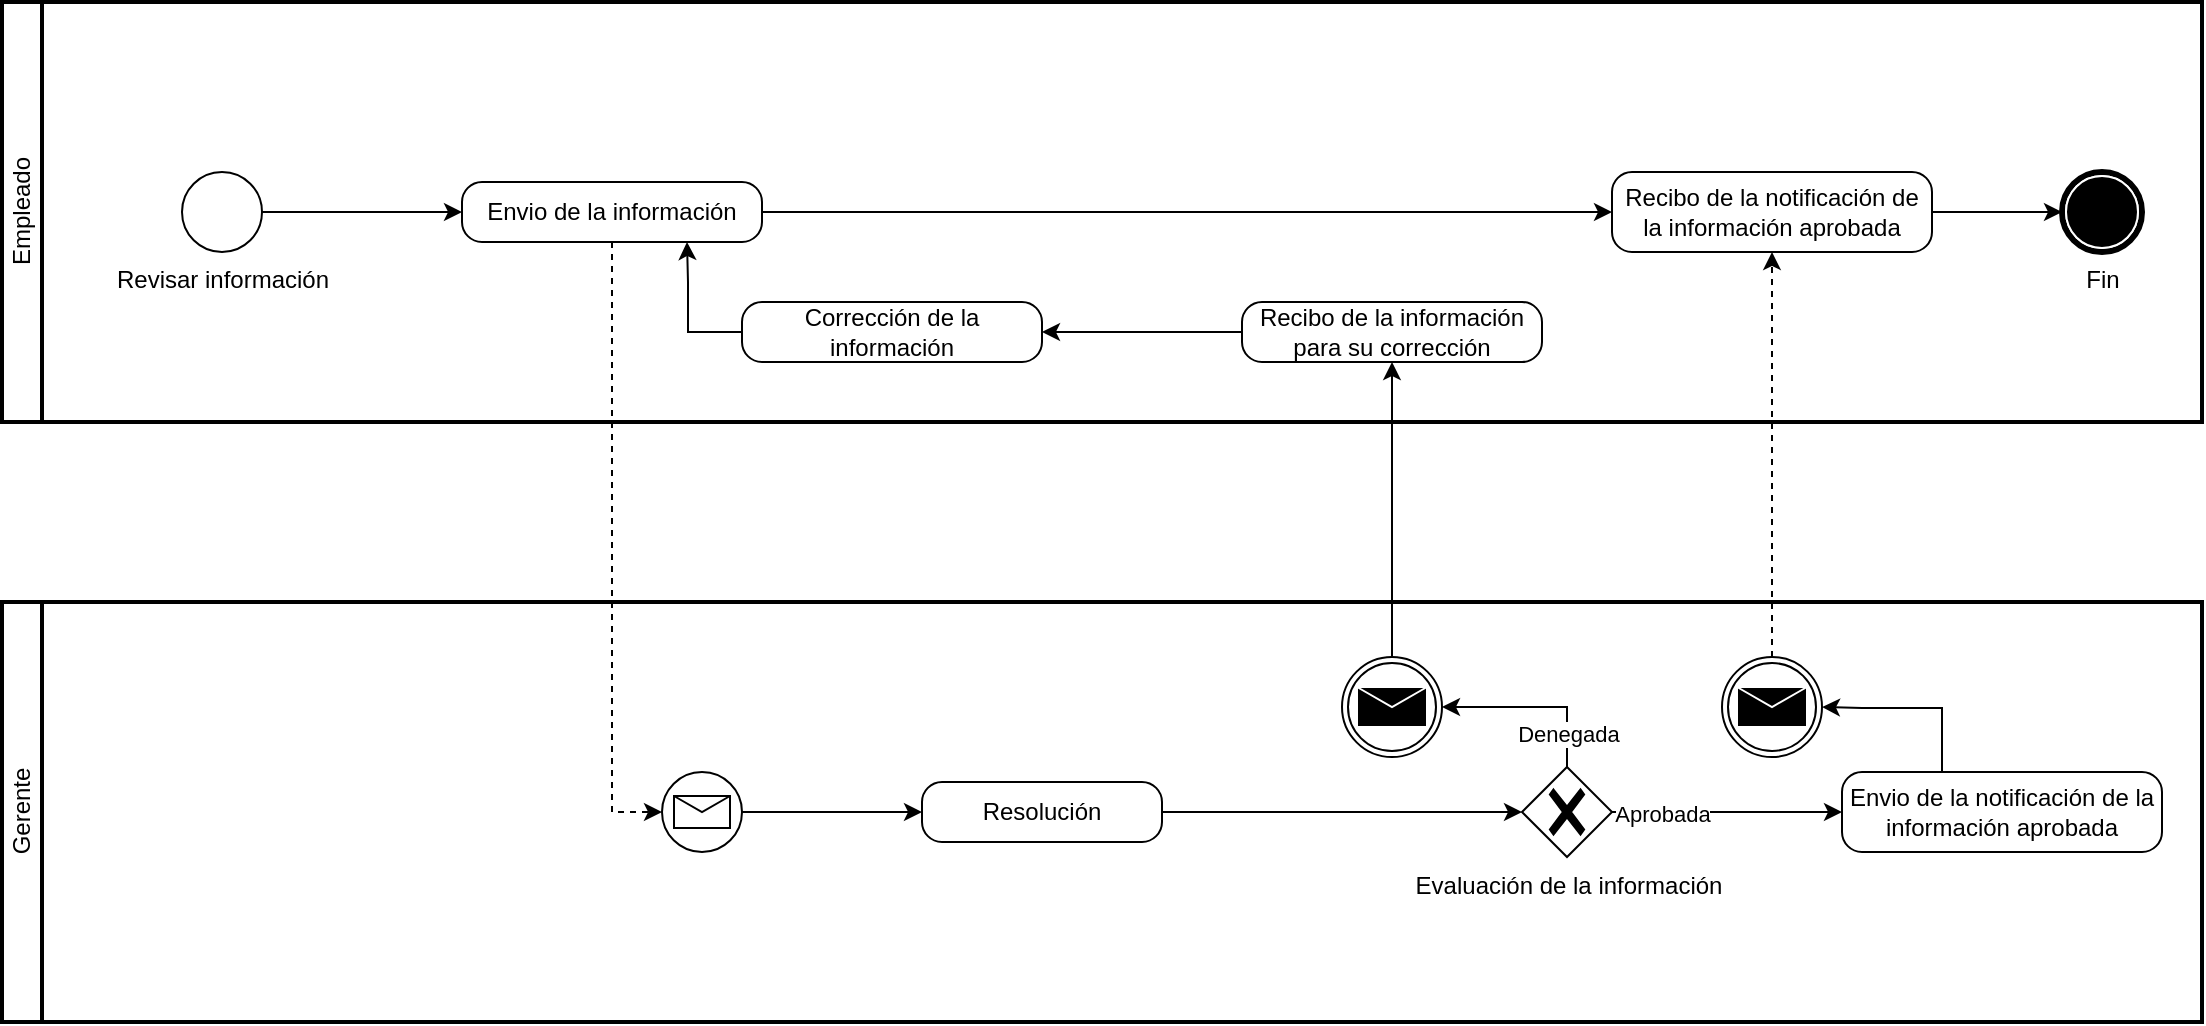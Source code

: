 <mxfile version="20.5.1" type="device"><diagram id="LAzwfcu-vlzIW42rZlbN" name="Página-1"><mxGraphModel dx="1348" dy="793" grid="1" gridSize="10" guides="1" tooltips="1" connect="1" arrows="1" fold="1" page="1" pageScale="1" pageWidth="827" pageHeight="1169" math="0" shadow="0"><root><mxCell id="0"/><mxCell id="1" parent="0"/><mxCell id="_ooRiR-gLwbK_bYl9_An-1" value="Empleado" style="swimlane;html=1;startSize=20;fontStyle=0;collapsible=0;horizontal=0;swimlaneLine=1;swimlaneFillColor=#ffffff;strokeWidth=2;" parent="1" vertex="1"><mxGeometry x="60" y="290" width="1100" height="210" as="geometry"/></mxCell><mxCell id="_ooRiR-gLwbK_bYl9_An-6" style="edgeStyle=orthogonalEdgeStyle;rounded=0;orthogonalLoop=1;jettySize=auto;html=1;entryX=0;entryY=0.5;entryDx=0;entryDy=0;entryPerimeter=0;" parent="_ooRiR-gLwbK_bYl9_An-1" source="_ooRiR-gLwbK_bYl9_An-2" target="_ooRiR-gLwbK_bYl9_An-5" edge="1"><mxGeometry relative="1" as="geometry"/></mxCell><mxCell id="_ooRiR-gLwbK_bYl9_An-2" value="Revisar información" style="points=[[0.145,0.145,0],[0.5,0,0],[0.855,0.145,0],[1,0.5,0],[0.855,0.855,0],[0.5,1,0],[0.145,0.855,0],[0,0.5,0]];shape=mxgraph.bpmn.event;html=1;verticalLabelPosition=bottom;labelBackgroundColor=#ffffff;verticalAlign=top;align=center;perimeter=ellipsePerimeter;outlineConnect=0;aspect=fixed;outline=standard;symbol=general;" parent="_ooRiR-gLwbK_bYl9_An-1" vertex="1"><mxGeometry x="90" y="85" width="40" height="40" as="geometry"/></mxCell><mxCell id="_ooRiR-gLwbK_bYl9_An-28" style="edgeStyle=orthogonalEdgeStyle;rounded=0;orthogonalLoop=1;jettySize=auto;html=1;entryX=0;entryY=0.5;entryDx=0;entryDy=0;entryPerimeter=0;" parent="_ooRiR-gLwbK_bYl9_An-1" source="_ooRiR-gLwbK_bYl9_An-5" target="_ooRiR-gLwbK_bYl9_An-26" edge="1"><mxGeometry relative="1" as="geometry"/></mxCell><mxCell id="_ooRiR-gLwbK_bYl9_An-5" value="Envio de la información" style="points=[[0.25,0,0],[0.5,0,0],[0.75,0,0],[1,0.25,0],[1,0.5,0],[1,0.75,0],[0.75,1,0],[0.5,1,0],[0.25,1,0],[0,0.75,0],[0,0.5,0],[0,0.25,0]];shape=mxgraph.bpmn.task;whiteSpace=wrap;rectStyle=rounded;size=10;taskMarker=abstract;" parent="_ooRiR-gLwbK_bYl9_An-1" vertex="1"><mxGeometry x="230" y="90" width="150" height="30" as="geometry"/></mxCell><mxCell id="_ooRiR-gLwbK_bYl9_An-30" style="edgeStyle=orthogonalEdgeStyle;rounded=0;orthogonalLoop=1;jettySize=auto;html=1;entryX=1;entryY=0.5;entryDx=0;entryDy=0;entryPerimeter=0;" parent="_ooRiR-gLwbK_bYl9_An-1" source="_ooRiR-gLwbK_bYl9_An-24" target="_ooRiR-gLwbK_bYl9_An-29" edge="1"><mxGeometry relative="1" as="geometry"/></mxCell><mxCell id="_ooRiR-gLwbK_bYl9_An-24" value="Recibo de la información para su corrección" style="points=[[0.25,0,0],[0.5,0,0],[0.75,0,0],[1,0.25,0],[1,0.5,0],[1,0.75,0],[0.75,1,0],[0.5,1,0],[0.25,1,0],[0,0.75,0],[0,0.5,0],[0,0.25,0]];shape=mxgraph.bpmn.task;whiteSpace=wrap;rectStyle=rounded;size=10;taskMarker=abstract;" parent="_ooRiR-gLwbK_bYl9_An-1" vertex="1"><mxGeometry x="620" y="150" width="150" height="30" as="geometry"/></mxCell><mxCell id="_ooRiR-gLwbK_bYl9_An-21" value="Fin" style="points=[[0.145,0.145,0],[0.5,0,0],[0.855,0.145,0],[1,0.5,0],[0.855,0.855,0],[0.5,1,0],[0.145,0.855,0],[0,0.5,0]];shape=mxgraph.bpmn.event;html=1;verticalLabelPosition=bottom;labelBackgroundColor=#ffffff;verticalAlign=top;align=center;perimeter=ellipsePerimeter;outlineConnect=0;aspect=fixed;outline=end;symbol=terminate;" parent="_ooRiR-gLwbK_bYl9_An-1" vertex="1"><mxGeometry x="1030" y="85" width="40" height="40" as="geometry"/></mxCell><mxCell id="_ooRiR-gLwbK_bYl9_An-27" style="edgeStyle=orthogonalEdgeStyle;rounded=0;orthogonalLoop=1;jettySize=auto;html=1;entryX=0;entryY=0.5;entryDx=0;entryDy=0;entryPerimeter=0;" parent="_ooRiR-gLwbK_bYl9_An-1" source="_ooRiR-gLwbK_bYl9_An-26" target="_ooRiR-gLwbK_bYl9_An-21" edge="1"><mxGeometry relative="1" as="geometry"/></mxCell><mxCell id="_ooRiR-gLwbK_bYl9_An-26" value="Recibo de la notificación de la información aprobada" style="points=[[0.25,0,0],[0.5,0,0],[0.75,0,0],[1,0.25,0],[1,0.5,0],[1,0.75,0],[0.75,1,0],[0.5,1,0],[0.25,1,0],[0,0.75,0],[0,0.5,0],[0,0.25,0]];shape=mxgraph.bpmn.task;whiteSpace=wrap;rectStyle=rounded;size=10;taskMarker=abstract;" parent="_ooRiR-gLwbK_bYl9_An-1" vertex="1"><mxGeometry x="805" y="85" width="160" height="40" as="geometry"/></mxCell><mxCell id="_ooRiR-gLwbK_bYl9_An-35" style="edgeStyle=orthogonalEdgeStyle;rounded=0;orthogonalLoop=1;jettySize=auto;html=1;entryX=0.75;entryY=1;entryDx=0;entryDy=0;entryPerimeter=0;" parent="_ooRiR-gLwbK_bYl9_An-1" source="_ooRiR-gLwbK_bYl9_An-29" target="_ooRiR-gLwbK_bYl9_An-5" edge="1"><mxGeometry relative="1" as="geometry"><mxPoint x="270" y="165" as="targetPoint"/><Array as="points"><mxPoint x="343" y="165"/><mxPoint x="343" y="140"/></Array></mxGeometry></mxCell><mxCell id="_ooRiR-gLwbK_bYl9_An-29" value="Corrección de la información" style="points=[[0.25,0,0],[0.5,0,0],[0.75,0,0],[1,0.25,0],[1,0.5,0],[1,0.75,0],[0.75,1,0],[0.5,1,0],[0.25,1,0],[0,0.75,0],[0,0.5,0],[0,0.25,0]];shape=mxgraph.bpmn.task;whiteSpace=wrap;rectStyle=rounded;size=10;taskMarker=abstract;" parent="_ooRiR-gLwbK_bYl9_An-1" vertex="1"><mxGeometry x="370" y="150" width="150" height="30" as="geometry"/></mxCell><mxCell id="_ooRiR-gLwbK_bYl9_An-3" value="Gerente" style="swimlane;html=1;startSize=20;fontStyle=0;collapsible=0;horizontal=0;swimlaneLine=1;swimlaneFillColor=#ffffff;strokeWidth=2;" parent="1" vertex="1"><mxGeometry x="60" y="590" width="1100" height="210" as="geometry"/></mxCell><mxCell id="_ooRiR-gLwbK_bYl9_An-12" style="edgeStyle=orthogonalEdgeStyle;rounded=0;orthogonalLoop=1;jettySize=auto;html=1;entryX=0;entryY=0.5;entryDx=0;entryDy=0;entryPerimeter=0;" parent="_ooRiR-gLwbK_bYl9_An-3" source="_ooRiR-gLwbK_bYl9_An-7" target="_ooRiR-gLwbK_bYl9_An-11" edge="1"><mxGeometry relative="1" as="geometry"/></mxCell><mxCell id="_ooRiR-gLwbK_bYl9_An-7" value="" style="points=[[0.145,0.145,0],[0.5,0,0],[0.855,0.145,0],[1,0.5,0],[0.855,0.855,0],[0.5,1,0],[0.145,0.855,0],[0,0.5,0]];shape=mxgraph.bpmn.event;html=1;verticalLabelPosition=bottom;labelBackgroundColor=#ffffff;verticalAlign=top;align=center;perimeter=ellipsePerimeter;outlineConnect=0;aspect=fixed;outline=standard;symbol=message;" parent="_ooRiR-gLwbK_bYl9_An-3" vertex="1"><mxGeometry x="330" y="85" width="40" height="40" as="geometry"/></mxCell><mxCell id="_ooRiR-gLwbK_bYl9_An-14" style="edgeStyle=orthogonalEdgeStyle;rounded=0;orthogonalLoop=1;jettySize=auto;html=1;entryX=0;entryY=0.5;entryDx=0;entryDy=0;entryPerimeter=0;" parent="_ooRiR-gLwbK_bYl9_An-3" source="_ooRiR-gLwbK_bYl9_An-11" target="_ooRiR-gLwbK_bYl9_An-18" edge="1"><mxGeometry relative="1" as="geometry"><mxPoint x="660" y="110" as="targetPoint"/></mxGeometry></mxCell><mxCell id="_ooRiR-gLwbK_bYl9_An-11" value="Resolución" style="points=[[0.25,0,0],[0.5,0,0],[0.75,0,0],[1,0.25,0],[1,0.5,0],[1,0.75,0],[0.75,1,0],[0.5,1,0],[0.25,1,0],[0,0.75,0],[0,0.5,0],[0,0.25,0]];shape=mxgraph.bpmn.task;whiteSpace=wrap;rectStyle=rounded;size=10;taskMarker=abstract;" parent="_ooRiR-gLwbK_bYl9_An-3" vertex="1"><mxGeometry x="460" y="90" width="120" height="30" as="geometry"/></mxCell><mxCell id="_ooRiR-gLwbK_bYl9_An-13" value="" style="points=[[0.145,0.145,0],[0.5,0,0],[0.855,0.145,0],[1,0.5,0],[0.855,0.855,0],[0.5,1,0],[0.145,0.855,0],[0,0.5,0]];shape=mxgraph.bpmn.event;html=1;verticalLabelPosition=bottom;labelBackgroundColor=#ffffff;verticalAlign=top;align=center;perimeter=ellipsePerimeter;outlineConnect=0;aspect=fixed;outline=throwing;symbol=message;" parent="_ooRiR-gLwbK_bYl9_An-3" vertex="1"><mxGeometry x="670" y="27.5" width="50" height="50" as="geometry"/></mxCell><mxCell id="_ooRiR-gLwbK_bYl9_An-19" style="edgeStyle=orthogonalEdgeStyle;rounded=0;orthogonalLoop=1;jettySize=auto;html=1;entryX=1;entryY=0.5;entryDx=0;entryDy=0;entryPerimeter=0;" parent="_ooRiR-gLwbK_bYl9_An-3" source="_ooRiR-gLwbK_bYl9_An-18" target="_ooRiR-gLwbK_bYl9_An-13" edge="1"><mxGeometry relative="1" as="geometry"><mxPoint x="760" y="40" as="targetPoint"/><Array as="points"><mxPoint x="783" y="53"/></Array></mxGeometry></mxCell><mxCell id="_ooRiR-gLwbK_bYl9_An-20" value="Denegada" style="edgeLabel;html=1;align=center;verticalAlign=middle;resizable=0;points=[];" parent="_ooRiR-gLwbK_bYl9_An-19" vertex="1" connectable="0"><mxGeometry x="-0.625" relative="1" as="geometry"><mxPoint y="1" as="offset"/></mxGeometry></mxCell><mxCell id="_ooRiR-gLwbK_bYl9_An-18" value="Evaluación de la información" style="points=[[0.25,0.25,0],[0.5,0,0],[0.75,0.25,0],[1,0.5,0],[0.75,0.75,0],[0.5,1,0],[0.25,0.75,0],[0,0.5,0]];shape=mxgraph.bpmn.gateway2;html=1;verticalLabelPosition=bottom;labelBackgroundColor=#ffffff;verticalAlign=top;align=center;perimeter=rhombusPerimeter;outlineConnect=0;outline=none;symbol=none;gwType=exclusive;" parent="_ooRiR-gLwbK_bYl9_An-3" vertex="1"><mxGeometry x="760" y="82.5" width="45" height="45" as="geometry"/></mxCell><mxCell id="G1txFlx_2F-u864EJ_Us-1" value="" style="points=[[0.145,0.145,0],[0.5,0,0],[0.855,0.145,0],[1,0.5,0],[0.855,0.855,0],[0.5,1,0],[0.145,0.855,0],[0,0.5,0]];shape=mxgraph.bpmn.event;html=1;verticalLabelPosition=bottom;labelBackgroundColor=#ffffff;verticalAlign=top;align=center;perimeter=ellipsePerimeter;outlineConnect=0;aspect=fixed;outline=throwing;symbol=message;" vertex="1" parent="_ooRiR-gLwbK_bYl9_An-3"><mxGeometry x="860" y="27.5" width="50" height="50" as="geometry"/></mxCell><mxCell id="_ooRiR-gLwbK_bYl9_An-22" style="edgeStyle=orthogonalEdgeStyle;rounded=0;orthogonalLoop=1;jettySize=auto;html=1;entryX=0;entryY=0.5;entryDx=0;entryDy=0;entryPerimeter=0;" parent="_ooRiR-gLwbK_bYl9_An-3" source="_ooRiR-gLwbK_bYl9_An-18" target="G1txFlx_2F-u864EJ_Us-3" edge="1"><mxGeometry relative="1" as="geometry"><mxPoint x="890" y="150" as="targetPoint"/><Array as="points"><mxPoint x="900" y="105"/><mxPoint x="900" y="105"/></Array></mxGeometry></mxCell><mxCell id="_ooRiR-gLwbK_bYl9_An-23" value="Aprobada" style="edgeLabel;html=1;align=center;verticalAlign=middle;resizable=0;points=[];" parent="_ooRiR-gLwbK_bYl9_An-22" vertex="1" connectable="0"><mxGeometry x="-0.578" y="-1" relative="1" as="geometry"><mxPoint as="offset"/></mxGeometry></mxCell><mxCell id="G1txFlx_2F-u864EJ_Us-4" style="edgeStyle=orthogonalEdgeStyle;rounded=0;orthogonalLoop=1;jettySize=auto;html=1;entryX=1;entryY=0.5;entryDx=0;entryDy=0;entryPerimeter=0;" edge="1" parent="_ooRiR-gLwbK_bYl9_An-3" source="G1txFlx_2F-u864EJ_Us-3" target="G1txFlx_2F-u864EJ_Us-1"><mxGeometry relative="1" as="geometry"><Array as="points"><mxPoint x="970" y="53"/><mxPoint x="930" y="53"/></Array></mxGeometry></mxCell><mxCell id="G1txFlx_2F-u864EJ_Us-3" value="Envio de la notificación de la información aprobada" style="points=[[0.25,0,0],[0.5,0,0],[0.75,0,0],[1,0.25,0],[1,0.5,0],[1,0.75,0],[0.75,1,0],[0.5,1,0],[0.25,1,0],[0,0.75,0],[0,0.5,0],[0,0.25,0]];shape=mxgraph.bpmn.task;whiteSpace=wrap;rectStyle=rounded;size=10;taskMarker=abstract;" vertex="1" parent="_ooRiR-gLwbK_bYl9_An-3"><mxGeometry x="920" y="85" width="160" height="40" as="geometry"/></mxCell><mxCell id="_ooRiR-gLwbK_bYl9_An-10" style="edgeStyle=orthogonalEdgeStyle;rounded=0;orthogonalLoop=1;jettySize=auto;html=1;entryX=0;entryY=0.5;entryDx=0;entryDy=0;entryPerimeter=0;dashed=1;" parent="1" source="_ooRiR-gLwbK_bYl9_An-5" target="_ooRiR-gLwbK_bYl9_An-7" edge="1"><mxGeometry relative="1" as="geometry"/></mxCell><mxCell id="_ooRiR-gLwbK_bYl9_An-25" style="edgeStyle=orthogonalEdgeStyle;rounded=0;orthogonalLoop=1;jettySize=auto;html=1;entryX=0.5;entryY=1;entryDx=0;entryDy=0;entryPerimeter=0;" parent="1" source="_ooRiR-gLwbK_bYl9_An-13" target="_ooRiR-gLwbK_bYl9_An-24" edge="1"><mxGeometry relative="1" as="geometry"/></mxCell><mxCell id="G1txFlx_2F-u864EJ_Us-2" style="edgeStyle=orthogonalEdgeStyle;rounded=0;orthogonalLoop=1;jettySize=auto;html=1;entryX=0.5;entryY=1;entryDx=0;entryDy=0;entryPerimeter=0;dashed=1;" edge="1" parent="1" source="G1txFlx_2F-u864EJ_Us-1" target="_ooRiR-gLwbK_bYl9_An-26"><mxGeometry relative="1" as="geometry"/></mxCell></root></mxGraphModel></diagram></mxfile>